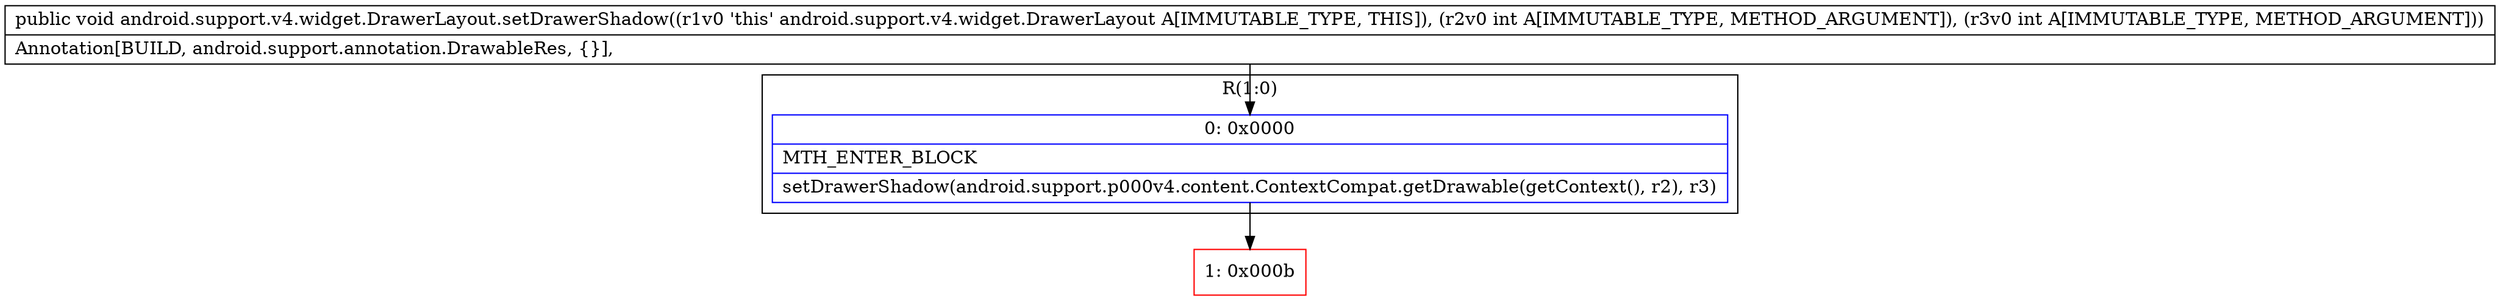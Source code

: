 digraph "CFG forandroid.support.v4.widget.DrawerLayout.setDrawerShadow(II)V" {
subgraph cluster_Region_1608406407 {
label = "R(1:0)";
node [shape=record,color=blue];
Node_0 [shape=record,label="{0\:\ 0x0000|MTH_ENTER_BLOCK\l|setDrawerShadow(android.support.p000v4.content.ContextCompat.getDrawable(getContext(), r2), r3)\l}"];
}
Node_1 [shape=record,color=red,label="{1\:\ 0x000b}"];
MethodNode[shape=record,label="{public void android.support.v4.widget.DrawerLayout.setDrawerShadow((r1v0 'this' android.support.v4.widget.DrawerLayout A[IMMUTABLE_TYPE, THIS]), (r2v0 int A[IMMUTABLE_TYPE, METHOD_ARGUMENT]), (r3v0 int A[IMMUTABLE_TYPE, METHOD_ARGUMENT]))  | Annotation[BUILD, android.support.annotation.DrawableRes, \{\}], \l}"];
MethodNode -> Node_0;
Node_0 -> Node_1;
}

